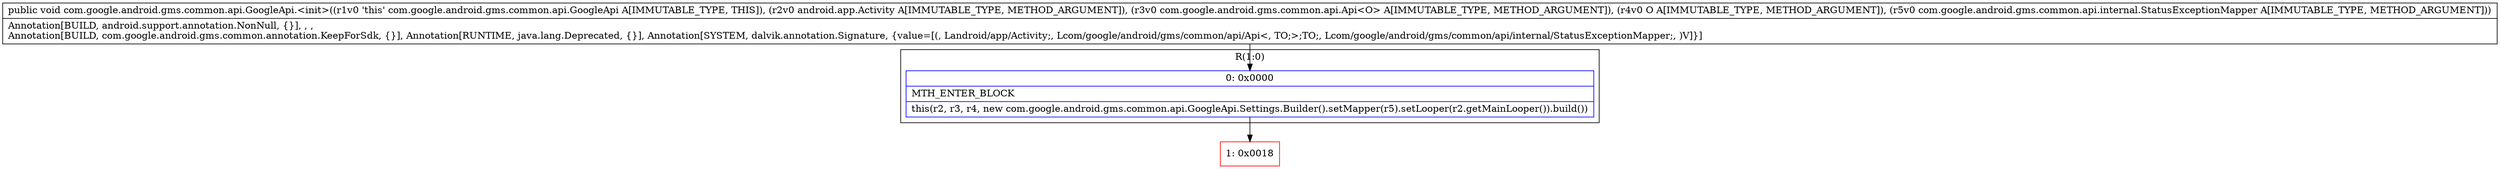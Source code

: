 digraph "CFG forcom.google.android.gms.common.api.GoogleApi.\<init\>(Landroid\/app\/Activity;Lcom\/google\/android\/gms\/common\/api\/Api;Lcom\/google\/android\/gms\/common\/api\/Api$ApiOptions;Lcom\/google\/android\/gms\/common\/api\/internal\/StatusExceptionMapper;)V" {
subgraph cluster_Region_284522083 {
label = "R(1:0)";
node [shape=record,color=blue];
Node_0 [shape=record,label="{0\:\ 0x0000|MTH_ENTER_BLOCK\l|this(r2, r3, r4, new com.google.android.gms.common.api.GoogleApi.Settings.Builder().setMapper(r5).setLooper(r2.getMainLooper()).build())\l}"];
}
Node_1 [shape=record,color=red,label="{1\:\ 0x0018}"];
MethodNode[shape=record,label="{public void com.google.android.gms.common.api.GoogleApi.\<init\>((r1v0 'this' com.google.android.gms.common.api.GoogleApi A[IMMUTABLE_TYPE, THIS]), (r2v0 android.app.Activity A[IMMUTABLE_TYPE, METHOD_ARGUMENT]), (r3v0 com.google.android.gms.common.api.Api\<O\> A[IMMUTABLE_TYPE, METHOD_ARGUMENT]), (r4v0 O A[IMMUTABLE_TYPE, METHOD_ARGUMENT]), (r5v0 com.google.android.gms.common.api.internal.StatusExceptionMapper A[IMMUTABLE_TYPE, METHOD_ARGUMENT]))  | Annotation[BUILD, android.support.annotation.NonNull, \{\}], , , \lAnnotation[BUILD, com.google.android.gms.common.annotation.KeepForSdk, \{\}], Annotation[RUNTIME, java.lang.Deprecated, \{\}], Annotation[SYSTEM, dalvik.annotation.Signature, \{value=[(, Landroid\/app\/Activity;, Lcom\/google\/android\/gms\/common\/api\/Api\<, TO;\>;TO;, Lcom\/google\/android\/gms\/common\/api\/internal\/StatusExceptionMapper;, )V]\}]\l}"];
MethodNode -> Node_0;
Node_0 -> Node_1;
}

